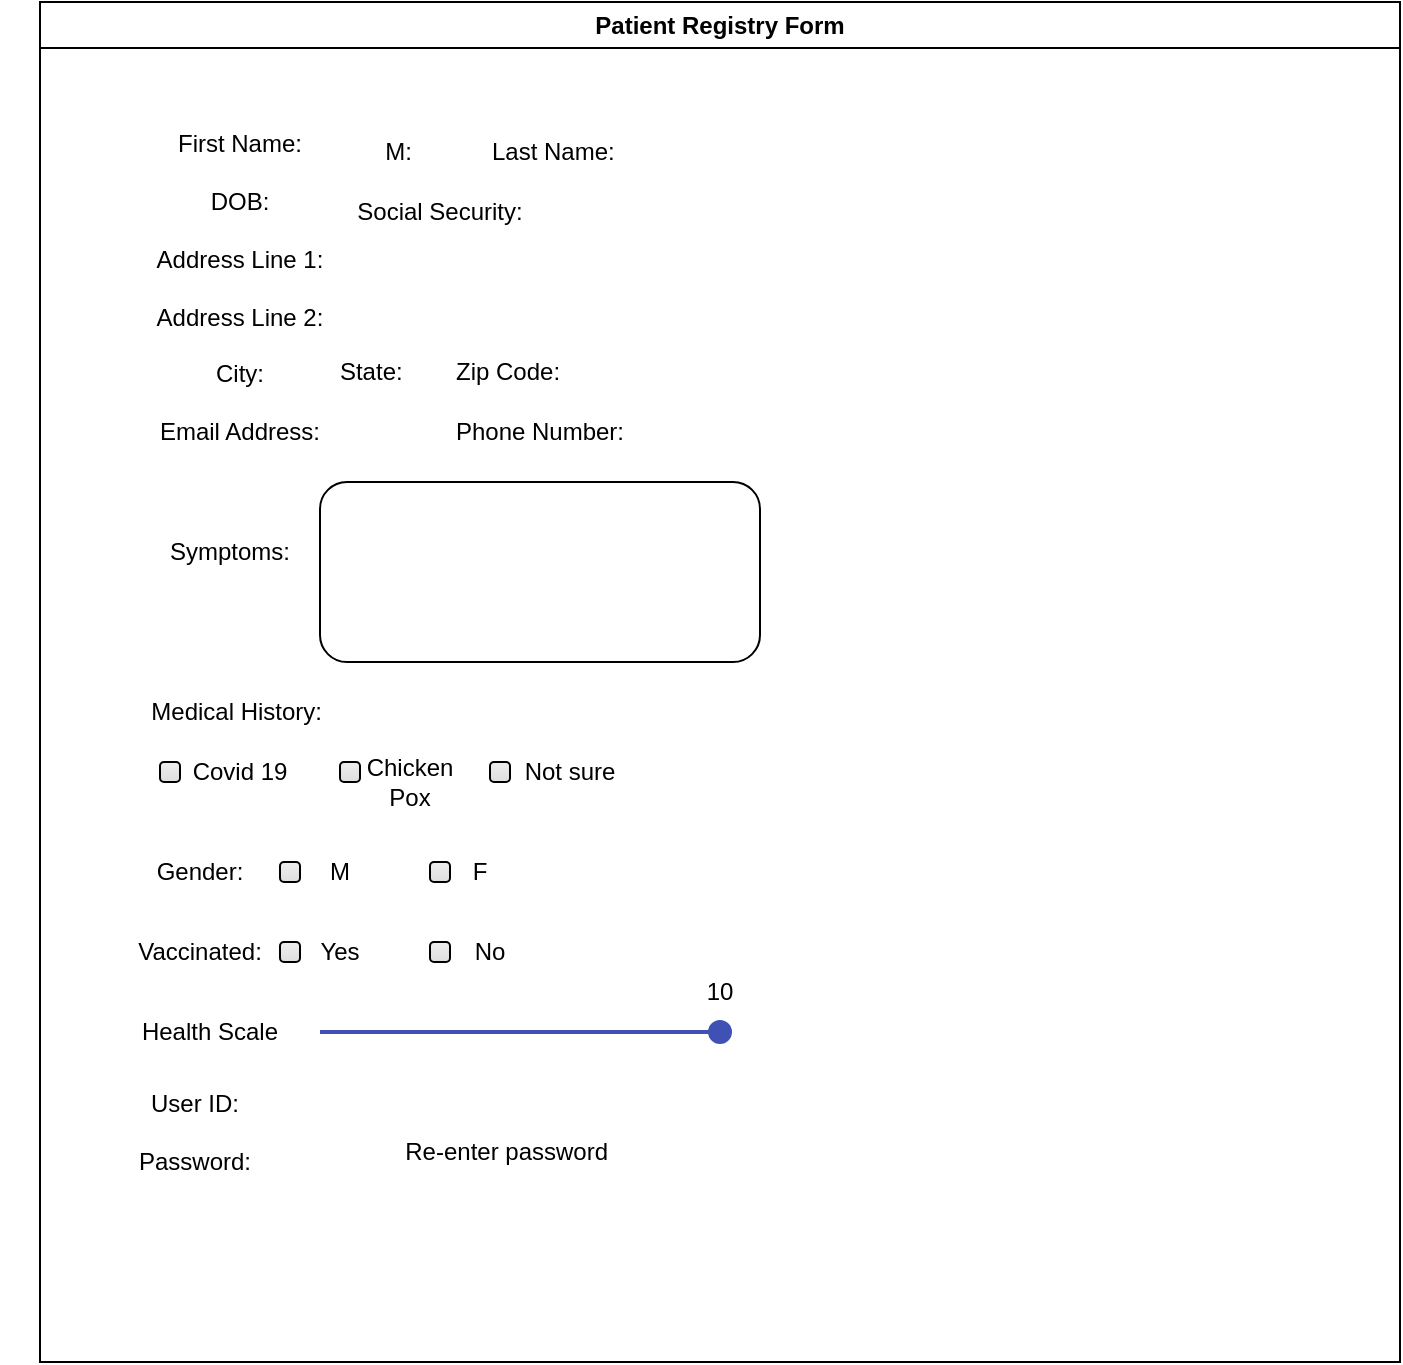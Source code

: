 <mxfile version="26.0.11">
  <diagram name="Page-1" id="ffvrd7MuEuTcJ5k-gqU2">
    <mxGraphModel dx="783" dy="1780" grid="1" gridSize="10" guides="1" tooltips="1" connect="1" arrows="1" fold="1" page="1" pageScale="1" pageWidth="850" pageHeight="1100" math="0" shadow="0">
      <root>
        <mxCell id="0" />
        <mxCell id="1" parent="0" />
        <mxCell id="ANNRg-rFrCsw3sl3Zg_w-22" value="Patient Registry Form" style="swimlane;whiteSpace=wrap;html=1;startSize=23;" vertex="1" parent="1">
          <mxGeometry x="60" y="-520" width="680" height="680" as="geometry" />
        </mxCell>
        <mxCell id="ANNRg-rFrCsw3sl3Zg_w-23" value="&lt;div&gt;&lt;br&gt;&lt;/div&gt;First Name:&lt;div&gt;&lt;br&gt;&lt;div&gt;DOB:&lt;/div&gt;&lt;div&gt;&lt;br&gt;&lt;/div&gt;&lt;div&gt;Address Line 1:&lt;/div&gt;&lt;div&gt;&lt;br&gt;&lt;/div&gt;&lt;div&gt;Address Line 2:&lt;/div&gt;&lt;div&gt;&lt;br&gt;&lt;/div&gt;&lt;div&gt;City:&lt;/div&gt;&lt;div&gt;&lt;br&gt;&lt;/div&gt;&lt;div&gt;Email Address:&lt;/div&gt;&lt;div&gt;&lt;br&gt;&lt;/div&gt;&lt;div&gt;&lt;br&gt;&lt;/div&gt;&lt;/div&gt;" style="text;html=1;align=center;verticalAlign=middle;whiteSpace=wrap;rounded=0;" vertex="1" parent="ANNRg-rFrCsw3sl3Zg_w-22">
          <mxGeometry x="-20" y="40" width="240" height="220" as="geometry" />
        </mxCell>
        <mxCell id="ANNRg-rFrCsw3sl3Zg_w-27" value="&amp;nbsp; &amp;nbsp;M: &amp;nbsp; &amp;nbsp; &amp;nbsp; &amp;nbsp; &amp;nbsp; &amp;nbsp;Last Name:" style="text;html=1;align=center;verticalAlign=middle;whiteSpace=wrap;rounded=0;" vertex="1" parent="ANNRg-rFrCsw3sl3Zg_w-22">
          <mxGeometry x="150" y="70" width="150" height="10" as="geometry" />
        </mxCell>
        <mxCell id="ANNRg-rFrCsw3sl3Zg_w-28" value="Symptoms:" style="text;html=1;align=center;verticalAlign=middle;whiteSpace=wrap;rounded=0;" vertex="1" parent="ANNRg-rFrCsw3sl3Zg_w-22">
          <mxGeometry x="65" y="260" width="60" height="30" as="geometry" />
        </mxCell>
        <mxCell id="ANNRg-rFrCsw3sl3Zg_w-32" style="edgeStyle=orthogonalEdgeStyle;rounded=0;orthogonalLoop=1;jettySize=auto;html=1;exitX=0.5;exitY=1;exitDx=0;exitDy=0;" edge="1" parent="ANNRg-rFrCsw3sl3Zg_w-22" source="ANNRg-rFrCsw3sl3Zg_w-30">
          <mxGeometry relative="1" as="geometry">
            <mxPoint x="250" y="320" as="targetPoint" />
          </mxGeometry>
        </mxCell>
        <mxCell id="ANNRg-rFrCsw3sl3Zg_w-30" value="" style="rounded=1;whiteSpace=wrap;html=1;" vertex="1" parent="ANNRg-rFrCsw3sl3Zg_w-22">
          <mxGeometry x="140" y="240" width="220" height="90" as="geometry" />
        </mxCell>
        <mxCell id="ANNRg-rFrCsw3sl3Zg_w-31" value="Medical History:&amp;nbsp;" style="text;html=1;align=center;verticalAlign=middle;whiteSpace=wrap;rounded=0;" vertex="1" parent="ANNRg-rFrCsw3sl3Zg_w-22">
          <mxGeometry x="50" y="340" width="100" height="30" as="geometry" />
        </mxCell>
        <mxCell id="ANNRg-rFrCsw3sl3Zg_w-33" value="Social Security:" style="text;html=1;align=center;verticalAlign=middle;whiteSpace=wrap;rounded=0;" vertex="1" parent="ANNRg-rFrCsw3sl3Zg_w-22">
          <mxGeometry x="150" y="90" width="100" height="30" as="geometry" />
        </mxCell>
        <mxCell id="ANNRg-rFrCsw3sl3Zg_w-34" value="&amp;nbsp; &amp;nbsp;State: &amp;nbsp; &amp;nbsp; &amp;nbsp; &amp;nbsp;Zip Code:" style="text;html=1;align=center;verticalAlign=middle;whiteSpace=wrap;rounded=0;" vertex="1" parent="ANNRg-rFrCsw3sl3Zg_w-22">
          <mxGeometry x="130" y="170" width="140" height="30" as="geometry" />
        </mxCell>
        <mxCell id="ANNRg-rFrCsw3sl3Zg_w-35" value="Phone Number:" style="text;html=1;align=center;verticalAlign=middle;whiteSpace=wrap;rounded=0;" vertex="1" parent="ANNRg-rFrCsw3sl3Zg_w-22">
          <mxGeometry x="205" y="200" width="90" height="30" as="geometry" />
        </mxCell>
        <mxCell id="ANNRg-rFrCsw3sl3Zg_w-39" value="Covid 19" style="text;html=1;align=center;verticalAlign=middle;whiteSpace=wrap;rounded=0;" vertex="1" parent="ANNRg-rFrCsw3sl3Zg_w-22">
          <mxGeometry x="70" y="370" width="60" height="30" as="geometry" />
        </mxCell>
        <mxCell id="ANNRg-rFrCsw3sl3Zg_w-38" value="Chicken Pox" style="text;html=1;align=center;verticalAlign=middle;whiteSpace=wrap;rounded=0;" vertex="1" parent="ANNRg-rFrCsw3sl3Zg_w-22">
          <mxGeometry x="160" y="370" width="50" height="40" as="geometry" />
        </mxCell>
        <mxCell id="ANNRg-rFrCsw3sl3Zg_w-40" value="Not sure" style="text;html=1;align=center;verticalAlign=middle;whiteSpace=wrap;rounded=0;" vertex="1" parent="ANNRg-rFrCsw3sl3Zg_w-22">
          <mxGeometry x="235" y="360" width="60" height="50" as="geometry" />
        </mxCell>
        <mxCell id="ANNRg-rFrCsw3sl3Zg_w-49" value="" style="html=1;shadow=0;dashed=0;shape=mxgraph.bootstrap.checkbox2;labelPosition=right;verticalLabelPosition=middle;align=left;verticalAlign=middle;gradientColor=#DEDEDE;fillColor=#EDEDED;checked=0;spacing=5;checkedFill=#0085FC;checkedStroke=#ffffff;sketch=0;" vertex="1" parent="ANNRg-rFrCsw3sl3Zg_w-22">
          <mxGeometry x="60" y="380" width="10" height="10" as="geometry" />
        </mxCell>
        <mxCell id="ANNRg-rFrCsw3sl3Zg_w-51" value="" style="html=1;shadow=0;dashed=0;shape=mxgraph.bootstrap.checkbox2;labelPosition=right;verticalLabelPosition=middle;align=left;verticalAlign=middle;gradientColor=#DEDEDE;fillColor=#EDEDED;checked=0;spacing=5;checkedFill=#0085FC;checkedStroke=#ffffff;sketch=0;" vertex="1" parent="ANNRg-rFrCsw3sl3Zg_w-22">
          <mxGeometry x="150" y="380" width="10" height="10" as="geometry" />
        </mxCell>
        <mxCell id="ANNRg-rFrCsw3sl3Zg_w-52" value="" style="html=1;shadow=0;dashed=0;shape=mxgraph.bootstrap.checkbox2;labelPosition=right;verticalLabelPosition=middle;align=left;verticalAlign=middle;gradientColor=#DEDEDE;fillColor=#EDEDED;checked=0;spacing=5;checkedFill=#0085FC;checkedStroke=#ffffff;sketch=0;" vertex="1" parent="ANNRg-rFrCsw3sl3Zg_w-22">
          <mxGeometry x="225" y="380" width="10" height="10" as="geometry" />
        </mxCell>
        <mxCell id="ANNRg-rFrCsw3sl3Zg_w-53" value="Gender:" style="text;html=1;align=center;verticalAlign=middle;whiteSpace=wrap;rounded=0;" vertex="1" parent="ANNRg-rFrCsw3sl3Zg_w-22">
          <mxGeometry x="50" y="420" width="60" height="30" as="geometry" />
        </mxCell>
        <mxCell id="ANNRg-rFrCsw3sl3Zg_w-54" value="M" style="text;html=1;align=center;verticalAlign=middle;whiteSpace=wrap;rounded=0;" vertex="1" parent="ANNRg-rFrCsw3sl3Zg_w-22">
          <mxGeometry x="120" y="420" width="60" height="30" as="geometry" />
        </mxCell>
        <mxCell id="ANNRg-rFrCsw3sl3Zg_w-55" value="F" style="text;html=1;align=center;verticalAlign=middle;whiteSpace=wrap;rounded=0;" vertex="1" parent="ANNRg-rFrCsw3sl3Zg_w-22">
          <mxGeometry x="190" y="420" width="60" height="30" as="geometry" />
        </mxCell>
        <mxCell id="ANNRg-rFrCsw3sl3Zg_w-58" value="" style="html=1;shadow=0;dashed=0;shape=mxgraph.bootstrap.checkbox2;labelPosition=right;verticalLabelPosition=middle;align=left;verticalAlign=middle;gradientColor=#DEDEDE;fillColor=#EDEDED;checked=0;spacing=5;checkedFill=#0085FC;checkedStroke=#ffffff;sketch=0;" vertex="1" parent="ANNRg-rFrCsw3sl3Zg_w-22">
          <mxGeometry x="195" y="430" width="10" height="10" as="geometry" />
        </mxCell>
        <mxCell id="ANNRg-rFrCsw3sl3Zg_w-57" value="" style="html=1;shadow=0;dashed=0;shape=mxgraph.bootstrap.checkbox2;labelPosition=right;verticalLabelPosition=middle;align=left;verticalAlign=middle;gradientColor=#DEDEDE;fillColor=#EDEDED;checked=0;spacing=5;checkedFill=#0085FC;checkedStroke=#ffffff;sketch=0;" vertex="1" parent="ANNRg-rFrCsw3sl3Zg_w-22">
          <mxGeometry x="120" y="430" width="10" height="10" as="geometry" />
        </mxCell>
        <mxCell id="ANNRg-rFrCsw3sl3Zg_w-60" value="Vaccinated:" style="text;html=1;align=center;verticalAlign=middle;whiteSpace=wrap;rounded=0;" vertex="1" parent="ANNRg-rFrCsw3sl3Zg_w-22">
          <mxGeometry x="50" y="460" width="60" height="30" as="geometry" />
        </mxCell>
        <mxCell id="ANNRg-rFrCsw3sl3Zg_w-109" value="Yes" style="text;html=1;align=center;verticalAlign=middle;whiteSpace=wrap;rounded=0;" vertex="1" parent="ANNRg-rFrCsw3sl3Zg_w-22">
          <mxGeometry x="125" y="465" width="50" height="20" as="geometry" />
        </mxCell>
        <mxCell id="ANNRg-rFrCsw3sl3Zg_w-110" value="No" style="text;html=1;align=center;verticalAlign=middle;whiteSpace=wrap;rounded=0;" vertex="1" parent="ANNRg-rFrCsw3sl3Zg_w-22">
          <mxGeometry x="200" y="465" width="50" height="20" as="geometry" />
        </mxCell>
        <mxCell id="ANNRg-rFrCsw3sl3Zg_w-111" value="" style="html=1;shadow=0;dashed=0;shape=mxgraph.bootstrap.checkbox2;labelPosition=right;verticalLabelPosition=middle;align=left;verticalAlign=middle;gradientColor=#DEDEDE;fillColor=#EDEDED;checked=0;spacing=5;checkedFill=#0085FC;checkedStroke=#ffffff;sketch=0;" vertex="1" parent="ANNRg-rFrCsw3sl3Zg_w-22">
          <mxGeometry x="120" y="470" width="10" height="10" as="geometry" />
        </mxCell>
        <mxCell id="ANNRg-rFrCsw3sl3Zg_w-112" value="" style="html=1;shadow=0;dashed=0;shape=mxgraph.bootstrap.checkbox2;labelPosition=right;verticalLabelPosition=middle;align=left;verticalAlign=middle;gradientColor=#DEDEDE;fillColor=#EDEDED;checked=0;spacing=5;checkedFill=#0085FC;checkedStroke=#ffffff;sketch=0;" vertex="1" parent="ANNRg-rFrCsw3sl3Zg_w-22">
          <mxGeometry x="195" y="470" width="10" height="10" as="geometry" />
        </mxCell>
        <mxCell id="ANNRg-rFrCsw3sl3Zg_w-114" value="Health Scale" style="text;html=1;align=center;verticalAlign=middle;whiteSpace=wrap;rounded=0;" vertex="1" parent="ANNRg-rFrCsw3sl3Zg_w-22">
          <mxGeometry x="45" y="500" width="80" height="30" as="geometry" />
        </mxCell>
        <mxCell id="ANNRg-rFrCsw3sl3Zg_w-115" value="" style="dashed=0;verticalLabelPosition=bottom;verticalAlign=top;align=center;shape=mxgraph.gmdl.slider2;barPos=100;strokeColor=#3F51B5;opacity=100;strokeWidth=2;fillColor=#3F51B5;handleSize=10;shadow=0;html=1;" vertex="1" parent="ANNRg-rFrCsw3sl3Zg_w-22">
          <mxGeometry x="140" y="510" width="200" height="10" as="geometry" />
        </mxCell>
        <mxCell id="ANNRg-rFrCsw3sl3Zg_w-116" value="10" style="text;html=1;align=center;verticalAlign=middle;whiteSpace=wrap;rounded=0;" vertex="1" parent="ANNRg-rFrCsw3sl3Zg_w-22">
          <mxGeometry x="320" y="490" width="40" height="10" as="geometry" />
        </mxCell>
        <mxCell id="ANNRg-rFrCsw3sl3Zg_w-119" value="User ID:&lt;div&gt;&lt;br&gt;&lt;/div&gt;&lt;div&gt;Password:&lt;/div&gt;" style="text;html=1;align=center;verticalAlign=middle;whiteSpace=wrap;rounded=0;" vertex="1" parent="ANNRg-rFrCsw3sl3Zg_w-22">
          <mxGeometry x="45" y="550" width="65" height="30" as="geometry" />
        </mxCell>
        <mxCell id="ANNRg-rFrCsw3sl3Zg_w-121" value="Re-enter password&amp;nbsp;" style="text;html=1;align=center;verticalAlign=middle;whiteSpace=wrap;rounded=0;" vertex="1" parent="ANNRg-rFrCsw3sl3Zg_w-22">
          <mxGeometry x="180" y="560" width="110" height="30" as="geometry" />
        </mxCell>
      </root>
    </mxGraphModel>
  </diagram>
</mxfile>
